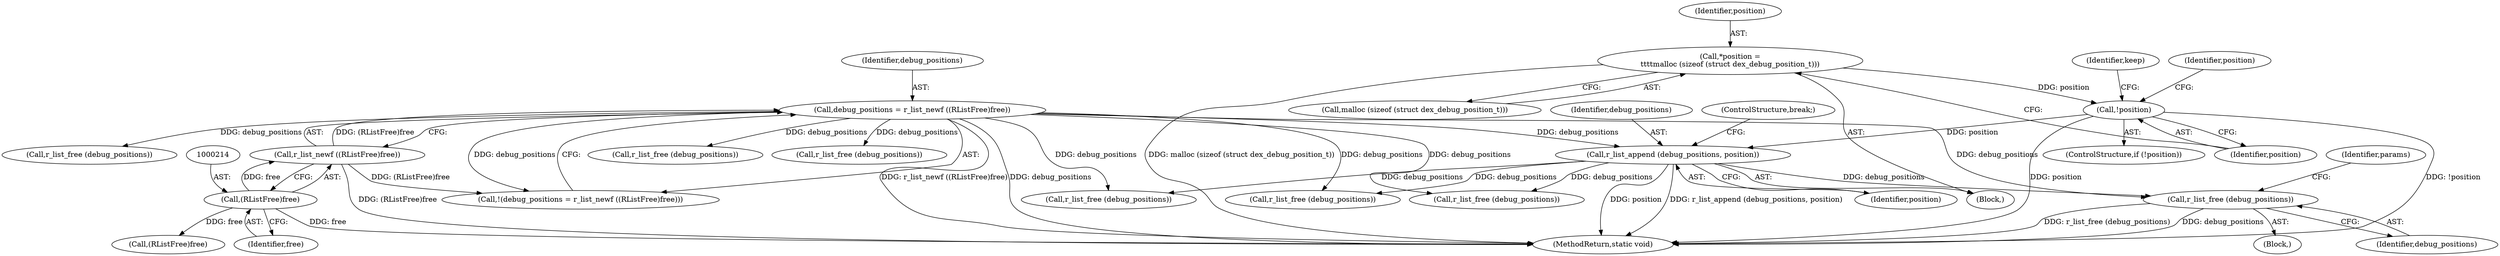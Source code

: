 digraph "0_radare2_ad55822430a03fe075221b543efb434567e9e431@API" {
"1000667" [label="(Call,r_list_free (debug_positions))"];
"1000987" [label="(Call,r_list_append (debug_positions, position))"];
"1000210" [label="(Call,debug_positions = r_list_newf ((RListFree)free))"];
"1000212" [label="(Call,r_list_newf ((RListFree)free))"];
"1000213" [label="(Call,(RListFree)free)"];
"1000965" [label="(Call,!position)"];
"1000959" [label="(Call,*position =\n\t\t\t\tmalloc (sizeof (struct dex_debug_position_t)))"];
"1000960" [label="(Identifier,position)"];
"1000987" [label="(Call,r_list_append (debug_positions, position))"];
"1000209" [label="(Call,!(debug_positions = r_list_newf ((RListFree)free)))"];
"1000211" [label="(Identifier,debug_positions)"];
"1000969" [label="(Identifier,keep)"];
"1000964" [label="(ControlStructure,if (!position))"];
"1000213" [label="(Call,(RListFree)free)"];
"1000667" [label="(Call,r_list_free (debug_positions))"];
"1000210" [label="(Call,debug_positions = r_list_newf ((RListFree)free))"];
"1000966" [label="(Identifier,position)"];
"1000668" [label="(Identifier,debug_positions)"];
"1000223" [label="(Call,(RListFree)free)"];
"1000215" [label="(Identifier,free)"];
"1000974" [label="(Identifier,position)"];
"1000961" [label="(Call,malloc (sizeof (struct dex_debug_position_t)))"];
"1000212" [label="(Call,r_list_newf ((RListFree)free))"];
"1000491" [label="(Call,r_list_free (debug_positions))"];
"1000317" [label="(Call,r_list_free (debug_positions))"];
"1001187" [label="(MethodReturn,static void)"];
"1001043" [label="(Call,r_list_free (debug_positions))"];
"1000990" [label="(ControlStructure,break;)"];
"1001181" [label="(Call,r_list_free (debug_positions))"];
"1000227" [label="(Call,r_list_free (debug_positions))"];
"1000959" [label="(Call,*position =\n\t\t\t\tmalloc (sizeof (struct dex_debug_position_t)))"];
"1000938" [label="(Block,)"];
"1000965" [label="(Call,!position)"];
"1000291" [label="(Call,r_list_free (debug_positions))"];
"1000670" [label="(Identifier,params)"];
"1000666" [label="(Block,)"];
"1000988" [label="(Identifier,debug_positions)"];
"1000989" [label="(Identifier,position)"];
"1000667" -> "1000666"  [label="AST: "];
"1000667" -> "1000668"  [label="CFG: "];
"1000668" -> "1000667"  [label="AST: "];
"1000670" -> "1000667"  [label="CFG: "];
"1000667" -> "1001187"  [label="DDG: debug_positions"];
"1000667" -> "1001187"  [label="DDG: r_list_free (debug_positions)"];
"1000987" -> "1000667"  [label="DDG: debug_positions"];
"1000210" -> "1000667"  [label="DDG: debug_positions"];
"1000987" -> "1000938"  [label="AST: "];
"1000987" -> "1000989"  [label="CFG: "];
"1000988" -> "1000987"  [label="AST: "];
"1000989" -> "1000987"  [label="AST: "];
"1000990" -> "1000987"  [label="CFG: "];
"1000987" -> "1001187"  [label="DDG: position"];
"1000987" -> "1001187"  [label="DDG: r_list_append (debug_positions, position)"];
"1000987" -> "1000491"  [label="DDG: debug_positions"];
"1000210" -> "1000987"  [label="DDG: debug_positions"];
"1000965" -> "1000987"  [label="DDG: position"];
"1000987" -> "1001043"  [label="DDG: debug_positions"];
"1000987" -> "1001181"  [label="DDG: debug_positions"];
"1000210" -> "1000209"  [label="AST: "];
"1000210" -> "1000212"  [label="CFG: "];
"1000211" -> "1000210"  [label="AST: "];
"1000212" -> "1000210"  [label="AST: "];
"1000209" -> "1000210"  [label="CFG: "];
"1000210" -> "1001187"  [label="DDG: r_list_newf ((RListFree)free)"];
"1000210" -> "1001187"  [label="DDG: debug_positions"];
"1000210" -> "1000209"  [label="DDG: debug_positions"];
"1000212" -> "1000210"  [label="DDG: (RListFree)free"];
"1000210" -> "1000227"  [label="DDG: debug_positions"];
"1000210" -> "1000291"  [label="DDG: debug_positions"];
"1000210" -> "1000317"  [label="DDG: debug_positions"];
"1000210" -> "1000491"  [label="DDG: debug_positions"];
"1000210" -> "1001043"  [label="DDG: debug_positions"];
"1000210" -> "1001181"  [label="DDG: debug_positions"];
"1000212" -> "1000213"  [label="CFG: "];
"1000213" -> "1000212"  [label="AST: "];
"1000212" -> "1001187"  [label="DDG: (RListFree)free"];
"1000212" -> "1000209"  [label="DDG: (RListFree)free"];
"1000213" -> "1000212"  [label="DDG: free"];
"1000213" -> "1000215"  [label="CFG: "];
"1000214" -> "1000213"  [label="AST: "];
"1000215" -> "1000213"  [label="AST: "];
"1000213" -> "1001187"  [label="DDG: free"];
"1000213" -> "1000223"  [label="DDG: free"];
"1000965" -> "1000964"  [label="AST: "];
"1000965" -> "1000966"  [label="CFG: "];
"1000966" -> "1000965"  [label="AST: "];
"1000969" -> "1000965"  [label="CFG: "];
"1000974" -> "1000965"  [label="CFG: "];
"1000965" -> "1001187"  [label="DDG: !position"];
"1000965" -> "1001187"  [label="DDG: position"];
"1000959" -> "1000965"  [label="DDG: position"];
"1000959" -> "1000938"  [label="AST: "];
"1000959" -> "1000961"  [label="CFG: "];
"1000960" -> "1000959"  [label="AST: "];
"1000961" -> "1000959"  [label="AST: "];
"1000966" -> "1000959"  [label="CFG: "];
"1000959" -> "1001187"  [label="DDG: malloc (sizeof (struct dex_debug_position_t))"];
}
